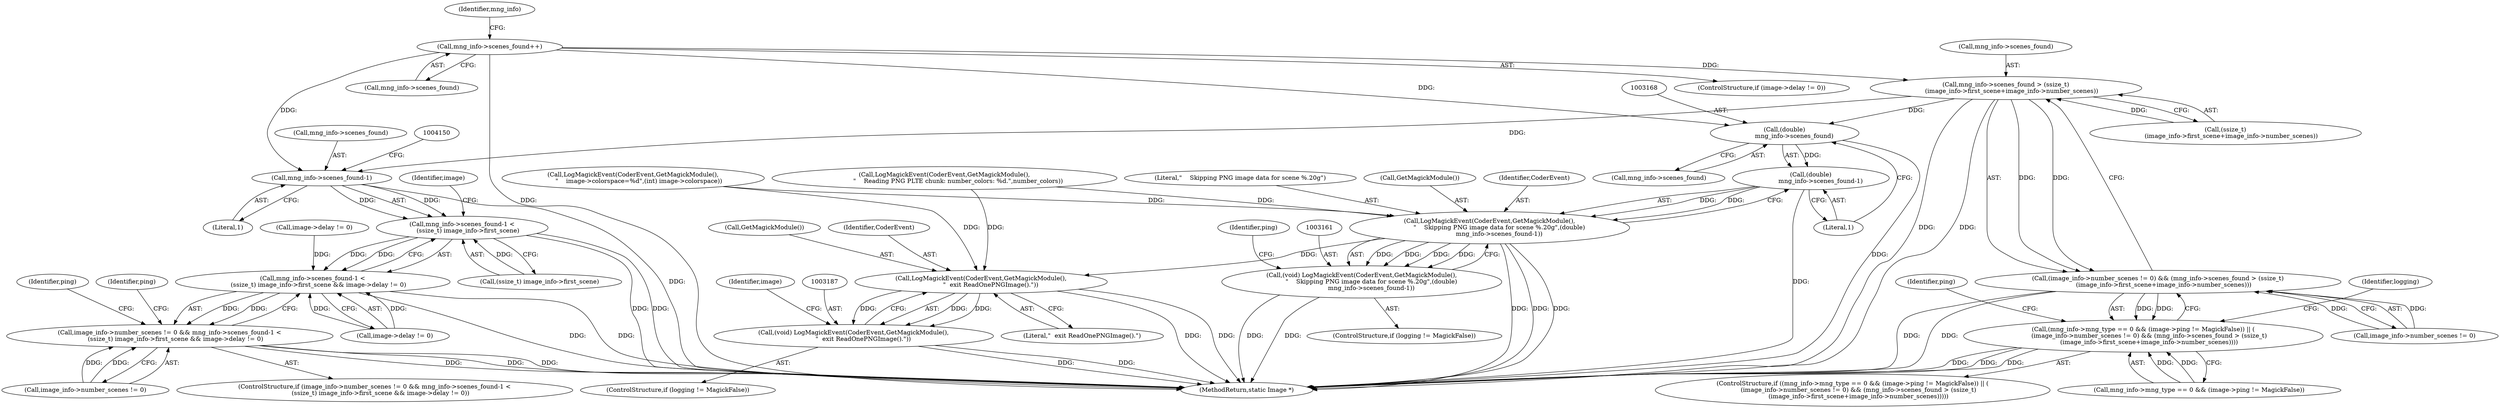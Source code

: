 digraph "0_ImageMagick_8ca35831e91c3db8c6d281d09b605001003bec08@pointer" {
"1003086" [label="(Call,mng_info->scenes_found++)"];
"1003109" [label="(Call,mng_info->scenes_found > (ssize_t)\n      (image_info->first_scene+image_info->number_scenes))"];
"1003103" [label="(Call,(image_info->number_scenes != 0) && (mng_info->scenes_found > (ssize_t)\n      (image_info->first_scene+image_info->number_scenes)))"];
"1003091" [label="(Call,(mng_info->mng_type == 0 && (image->ping != MagickFalse)) || (\n      (image_info->number_scenes != 0) && (mng_info->scenes_found > (ssize_t)\n      (image_info->first_scene+image_info->number_scenes))))"];
"1003167" [label="(Call,(double)\n          mng_info->scenes_found)"];
"1003166" [label="(Call,(double)\n          mng_info->scenes_found-1)"];
"1003162" [label="(Call,LogMagickEvent(CoderEvent,GetMagickModule(),\n          \"    Skipping PNG image data for scene %.20g\",(double)\n          mng_info->scenes_found-1))"];
"1003160" [label="(Call,(void) LogMagickEvent(CoderEvent,GetMagickModule(),\n          \"    Skipping PNG image data for scene %.20g\",(double)\n          mng_info->scenes_found-1))"];
"1003188" [label="(Call,LogMagickEvent(CoderEvent,GetMagickModule(),\n          \"  exit ReadOnePNGImage().\"))"];
"1003186" [label="(Call,(void) LogMagickEvent(CoderEvent,GetMagickModule(),\n          \"  exit ReadOnePNGImage().\"))"];
"1004144" [label="(Call,mng_info->scenes_found-1)"];
"1004143" [label="(Call,mng_info->scenes_found-1 <\n      (ssize_t) image_info->first_scene)"];
"1004142" [label="(Call,mng_info->scenes_found-1 <\n      (ssize_t) image_info->first_scene && image->delay != 0)"];
"1004136" [label="(Call,image_info->number_scenes != 0 && mng_info->scenes_found-1 <\n      (ssize_t) image_info->first_scene && image->delay != 0)"];
"1003163" [label="(Identifier,CoderEvent)"];
"1003191" [label="(Literal,\"  exit ReadOnePNGImage().\")"];
"1003113" [label="(Call,(ssize_t)\n      (image_info->first_scene+image_info->number_scenes))"];
"1004162" [label="(Identifier,ping)"];
"1005492" [label="(MethodReturn,static Image *)"];
"1003091" [label="(Call,(mng_info->mng_type == 0 && (image->ping != MagickFalse)) || (\n      (image_info->number_scenes != 0) && (mng_info->scenes_found > (ssize_t)\n      (image_info->first_scene+image_info->number_scenes))))"];
"1003167" [label="(Call,(double)\n          mng_info->scenes_found)"];
"1003090" [label="(ControlStructure,if ((mng_info->mng_type == 0 && (image->ping != MagickFalse)) || (\n      (image_info->number_scenes != 0) && (mng_info->scenes_found > (ssize_t)\n      (image_info->first_scene+image_info->number_scenes)))))"];
"1004149" [label="(Call,(ssize_t) image_info->first_scene)"];
"1004135" [label="(ControlStructure,if (image_info->number_scenes != 0 && mng_info->scenes_found-1 <\n      (ssize_t) image_info->first_scene && image->delay != 0))"];
"1003103" [label="(Call,(image_info->number_scenes != 0) && (mng_info->scenes_found > (ssize_t)\n      (image_info->first_scene+image_info->number_scenes)))"];
"1004145" [label="(Call,mng_info->scenes_found)"];
"1004148" [label="(Literal,1)"];
"1004154" [label="(Call,image->delay != 0)"];
"1003110" [label="(Call,mng_info->scenes_found)"];
"1003086" [label="(Call,mng_info->scenes_found++)"];
"1002661" [label="(Call,LogMagickEvent(CoderEvent,GetMagickModule(),\n      \"    image->colorspace=%d\",(int) image->colorspace))"];
"1003190" [label="(Call,GetMagickModule())"];
"1002746" [label="(Call,LogMagickEvent(CoderEvent,GetMagickModule(),\n              \"    Reading PNG PLTE chunk: number_colors: %d.\",number_colors))"];
"1003160" [label="(Call,(void) LogMagickEvent(CoderEvent,GetMagickModule(),\n          \"    Skipping PNG image data for scene %.20g\",(double)\n          mng_info->scenes_found-1))"];
"1003162" [label="(Call,LogMagickEvent(CoderEvent,GetMagickModule(),\n          \"    Skipping PNG image data for scene %.20g\",(double)\n          mng_info->scenes_found-1))"];
"1003156" [label="(ControlStructure,if (logging != MagickFalse))"];
"1003109" [label="(Call,mng_info->scenes_found > (ssize_t)\n      (image_info->first_scene+image_info->number_scenes))"];
"1003172" [label="(Literal,1)"];
"1003080" [label="(ControlStructure,if (image->delay != 0))"];
"1003186" [label="(Call,(void) LogMagickEvent(CoderEvent,GetMagickModule(),\n          \"  exit ReadOnePNGImage().\"))"];
"1003164" [label="(Call,GetMagickModule())"];
"1004143" [label="(Call,mng_info->scenes_found-1 <\n      (ssize_t) image_info->first_scene)"];
"1003095" [label="(Identifier,mng_info)"];
"1003081" [label="(Call,image->delay != 0)"];
"1004137" [label="(Call,image_info->number_scenes != 0)"];
"1004144" [label="(Call,mng_info->scenes_found-1)"];
"1004142" [label="(Call,mng_info->scenes_found-1 <\n      (ssize_t) image_info->first_scene && image->delay != 0)"];
"1003189" [label="(Identifier,CoderEvent)"];
"1003092" [label="(Call,mng_info->mng_type == 0 && (image->ping != MagickFalse))"];
"1004136" [label="(Call,image_info->number_scenes != 0 && mng_info->scenes_found-1 <\n      (ssize_t) image_info->first_scene && image->delay != 0)"];
"1003087" [label="(Call,mng_info->scenes_found)"];
"1003104" [label="(Call,image_info->number_scenes != 0)"];
"1004197" [label="(Identifier,ping)"];
"1003165" [label="(Literal,\"    Skipping PNG image data for scene %.20g\")"];
"1003125" [label="(Identifier,ping)"];
"1003196" [label="(Identifier,logging)"];
"1003169" [label="(Call,mng_info->scenes_found)"];
"1003193" [label="(Identifier,image)"];
"1004156" [label="(Identifier,image)"];
"1003182" [label="(ControlStructure,if (logging != MagickFalse))"];
"1003166" [label="(Call,(double)\n          mng_info->scenes_found-1)"];
"1003188" [label="(Call,LogMagickEvent(CoderEvent,GetMagickModule(),\n          \"  exit ReadOnePNGImage().\"))"];
"1003175" [label="(Identifier,ping)"];
"1003086" -> "1003080"  [label="AST: "];
"1003086" -> "1003087"  [label="CFG: "];
"1003087" -> "1003086"  [label="AST: "];
"1003095" -> "1003086"  [label="CFG: "];
"1003086" -> "1005492"  [label="DDG: "];
"1003086" -> "1003109"  [label="DDG: "];
"1003086" -> "1003167"  [label="DDG: "];
"1003086" -> "1004144"  [label="DDG: "];
"1003109" -> "1003103"  [label="AST: "];
"1003109" -> "1003113"  [label="CFG: "];
"1003110" -> "1003109"  [label="AST: "];
"1003113" -> "1003109"  [label="AST: "];
"1003103" -> "1003109"  [label="CFG: "];
"1003109" -> "1005492"  [label="DDG: "];
"1003109" -> "1005492"  [label="DDG: "];
"1003109" -> "1003103"  [label="DDG: "];
"1003109" -> "1003103"  [label="DDG: "];
"1003113" -> "1003109"  [label="DDG: "];
"1003109" -> "1003167"  [label="DDG: "];
"1003109" -> "1004144"  [label="DDG: "];
"1003103" -> "1003091"  [label="AST: "];
"1003103" -> "1003104"  [label="CFG: "];
"1003104" -> "1003103"  [label="AST: "];
"1003091" -> "1003103"  [label="CFG: "];
"1003103" -> "1005492"  [label="DDG: "];
"1003103" -> "1005492"  [label="DDG: "];
"1003103" -> "1003091"  [label="DDG: "];
"1003103" -> "1003091"  [label="DDG: "];
"1003104" -> "1003103"  [label="DDG: "];
"1003104" -> "1003103"  [label="DDG: "];
"1003091" -> "1003090"  [label="AST: "];
"1003091" -> "1003092"  [label="CFG: "];
"1003092" -> "1003091"  [label="AST: "];
"1003125" -> "1003091"  [label="CFG: "];
"1003196" -> "1003091"  [label="CFG: "];
"1003091" -> "1005492"  [label="DDG: "];
"1003091" -> "1005492"  [label="DDG: "];
"1003091" -> "1005492"  [label="DDG: "];
"1003092" -> "1003091"  [label="DDG: "];
"1003092" -> "1003091"  [label="DDG: "];
"1003167" -> "1003166"  [label="AST: "];
"1003167" -> "1003169"  [label="CFG: "];
"1003168" -> "1003167"  [label="AST: "];
"1003169" -> "1003167"  [label="AST: "];
"1003172" -> "1003167"  [label="CFG: "];
"1003167" -> "1005492"  [label="DDG: "];
"1003167" -> "1003166"  [label="DDG: "];
"1003166" -> "1003162"  [label="AST: "];
"1003166" -> "1003172"  [label="CFG: "];
"1003172" -> "1003166"  [label="AST: "];
"1003162" -> "1003166"  [label="CFG: "];
"1003166" -> "1005492"  [label="DDG: "];
"1003166" -> "1003162"  [label="DDG: "];
"1003166" -> "1003162"  [label="DDG: "];
"1003162" -> "1003160"  [label="AST: "];
"1003163" -> "1003162"  [label="AST: "];
"1003164" -> "1003162"  [label="AST: "];
"1003165" -> "1003162"  [label="AST: "];
"1003160" -> "1003162"  [label="CFG: "];
"1003162" -> "1005492"  [label="DDG: "];
"1003162" -> "1005492"  [label="DDG: "];
"1003162" -> "1005492"  [label="DDG: "];
"1003162" -> "1003160"  [label="DDG: "];
"1003162" -> "1003160"  [label="DDG: "];
"1003162" -> "1003160"  [label="DDG: "];
"1003162" -> "1003160"  [label="DDG: "];
"1002746" -> "1003162"  [label="DDG: "];
"1002661" -> "1003162"  [label="DDG: "];
"1003162" -> "1003188"  [label="DDG: "];
"1003160" -> "1003156"  [label="AST: "];
"1003161" -> "1003160"  [label="AST: "];
"1003175" -> "1003160"  [label="CFG: "];
"1003160" -> "1005492"  [label="DDG: "];
"1003160" -> "1005492"  [label="DDG: "];
"1003188" -> "1003186"  [label="AST: "];
"1003188" -> "1003191"  [label="CFG: "];
"1003189" -> "1003188"  [label="AST: "];
"1003190" -> "1003188"  [label="AST: "];
"1003191" -> "1003188"  [label="AST: "];
"1003186" -> "1003188"  [label="CFG: "];
"1003188" -> "1005492"  [label="DDG: "];
"1003188" -> "1005492"  [label="DDG: "];
"1003188" -> "1003186"  [label="DDG: "];
"1003188" -> "1003186"  [label="DDG: "];
"1003188" -> "1003186"  [label="DDG: "];
"1002661" -> "1003188"  [label="DDG: "];
"1002746" -> "1003188"  [label="DDG: "];
"1003186" -> "1003182"  [label="AST: "];
"1003187" -> "1003186"  [label="AST: "];
"1003193" -> "1003186"  [label="CFG: "];
"1003186" -> "1005492"  [label="DDG: "];
"1003186" -> "1005492"  [label="DDG: "];
"1004144" -> "1004143"  [label="AST: "];
"1004144" -> "1004148"  [label="CFG: "];
"1004145" -> "1004144"  [label="AST: "];
"1004148" -> "1004144"  [label="AST: "];
"1004150" -> "1004144"  [label="CFG: "];
"1004144" -> "1005492"  [label="DDG: "];
"1004144" -> "1004143"  [label="DDG: "];
"1004144" -> "1004143"  [label="DDG: "];
"1004143" -> "1004142"  [label="AST: "];
"1004143" -> "1004149"  [label="CFG: "];
"1004149" -> "1004143"  [label="AST: "];
"1004156" -> "1004143"  [label="CFG: "];
"1004142" -> "1004143"  [label="CFG: "];
"1004143" -> "1005492"  [label="DDG: "];
"1004143" -> "1005492"  [label="DDG: "];
"1004143" -> "1004142"  [label="DDG: "];
"1004143" -> "1004142"  [label="DDG: "];
"1004149" -> "1004143"  [label="DDG: "];
"1004142" -> "1004136"  [label="AST: "];
"1004142" -> "1004154"  [label="CFG: "];
"1004154" -> "1004142"  [label="AST: "];
"1004136" -> "1004142"  [label="CFG: "];
"1004142" -> "1005492"  [label="DDG: "];
"1004142" -> "1005492"  [label="DDG: "];
"1004142" -> "1004136"  [label="DDG: "];
"1004142" -> "1004136"  [label="DDG: "];
"1003081" -> "1004142"  [label="DDG: "];
"1004154" -> "1004142"  [label="DDG: "];
"1004154" -> "1004142"  [label="DDG: "];
"1004136" -> "1004135"  [label="AST: "];
"1004136" -> "1004137"  [label="CFG: "];
"1004137" -> "1004136"  [label="AST: "];
"1004162" -> "1004136"  [label="CFG: "];
"1004197" -> "1004136"  [label="CFG: "];
"1004136" -> "1005492"  [label="DDG: "];
"1004136" -> "1005492"  [label="DDG: "];
"1004136" -> "1005492"  [label="DDG: "];
"1004137" -> "1004136"  [label="DDG: "];
"1004137" -> "1004136"  [label="DDG: "];
}
